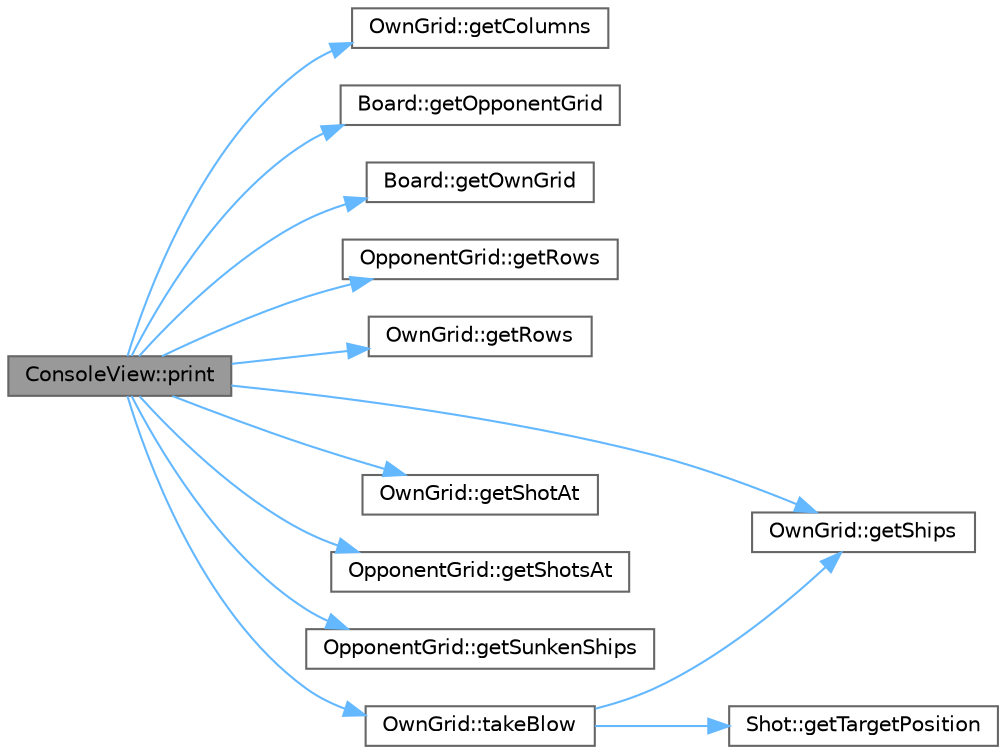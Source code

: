 digraph "ConsoleView::print"
{
 // LATEX_PDF_SIZE
  bgcolor="transparent";
  edge [fontname=Helvetica,fontsize=10,labelfontname=Helvetica,labelfontsize=10];
  node [fontname=Helvetica,fontsize=10,shape=box,height=0.2,width=0.4];
  rankdir="LR";
  Node1 [id="Node000001",label="ConsoleView::print",height=0.2,width=0.4,color="gray40", fillcolor="grey60", style="filled", fontcolor="black",tooltip="Print the game board to the console."];
  Node1 -> Node2 [id="edge1_Node000001_Node000002",color="steelblue1",style="solid",tooltip=" "];
  Node2 [id="Node000002",label="OwnGrid::getColumns",height=0.2,width=0.4,color="grey40", fillcolor="white", style="filled",URL="$class_own_grid.html#a8c6b6770bf6fba175c4fe07f86d18f6e",tooltip="Get the number of columns in the grid."];
  Node1 -> Node3 [id="edge2_Node000001_Node000003",color="steelblue1",style="solid",tooltip=" "];
  Node3 [id="Node000003",label="Board::getOpponentGrid",height=0.2,width=0.4,color="grey40", fillcolor="white", style="filled",URL="$class_board.html#af86e9399a067abdc7fc5ea95df8ff796",tooltip="Getter function to access the board's opponentGrid."];
  Node1 -> Node4 [id="edge3_Node000001_Node000004",color="steelblue1",style="solid",tooltip=" "];
  Node4 [id="Node000004",label="Board::getOwnGrid",height=0.2,width=0.4,color="grey40", fillcolor="white", style="filled",URL="$class_board.html#a0d975795db53917d0ef1fae0352bdf4c",tooltip="Getter function to access the board's ownGrid."];
  Node1 -> Node5 [id="edge4_Node000001_Node000005",color="steelblue1",style="solid",tooltip=" "];
  Node5 [id="Node000005",label="OpponentGrid::getRows",height=0.2,width=0.4,color="grey40", fillcolor="white", style="filled",URL="$class_opponent_grid.html#af0720c5c5f825193244036431e5ec949",tooltip="Gets the number of rows in the opponent grid."];
  Node1 -> Node6 [id="edge5_Node000001_Node000006",color="steelblue1",style="solid",tooltip=" "];
  Node6 [id="Node000006",label="OwnGrid::getRows",height=0.2,width=0.4,color="grey40", fillcolor="white", style="filled",URL="$class_own_grid.html#aac5141fb7ede14bd7221b0c6f3c3c2ec",tooltip="Get the number of rows in the grid."];
  Node1 -> Node7 [id="edge6_Node000001_Node000007",color="steelblue1",style="solid",tooltip=" "];
  Node7 [id="Node000007",label="OwnGrid::getShips",height=0.2,width=0.4,color="grey40", fillcolor="white", style="filled",URL="$class_own_grid.html#a04d41c2fb352449d03e01d382d339505",tooltip="Get the vector of ships placed on the grid."];
  Node1 -> Node8 [id="edge7_Node000001_Node000008",color="steelblue1",style="solid",tooltip=" "];
  Node8 [id="Node000008",label="OwnGrid::getShotAt",height=0.2,width=0.4,color="grey40", fillcolor="white", style="filled",URL="$class_own_grid.html#ab62e889f15234b8889829bdad3cd9f12",tooltip="Get the set of positions where shots have been taken."];
  Node1 -> Node9 [id="edge8_Node000001_Node000009",color="steelblue1",style="solid",tooltip=" "];
  Node9 [id="Node000009",label="OpponentGrid::getShotsAt",height=0.2,width=0.4,color="grey40", fillcolor="white", style="filled",URL="$class_opponent_grid.html#abd08e6d3c3051be99526694518a8732e",tooltip="Gets the map of shots fired at the opponent grid and their impacts."];
  Node1 -> Node10 [id="edge9_Node000001_Node000010",color="steelblue1",style="solid",tooltip=" "];
  Node10 [id="Node000010",label="OpponentGrid::getSunkenShips",height=0.2,width=0.4,color="grey40", fillcolor="white", style="filled",URL="$class_opponent_grid.html#a0faae11048bc1fd478d5786982a65948",tooltip="Gets the vector of sunken ships on the opponent grid."];
  Node1 -> Node11 [id="edge10_Node000001_Node000011",color="steelblue1",style="solid",tooltip=" "];
  Node11 [id="Node000011",label="OwnGrid::takeBlow",height=0.2,width=0.4,color="grey40", fillcolor="white", style="filled",URL="$class_own_grid.html#a2a3f334d063ee081ae9b2eecb3d97643",tooltip="Take a shot at the grid."];
  Node11 -> Node7 [id="edge11_Node000011_Node000007",color="steelblue1",style="solid",tooltip=" "];
  Node11 -> Node12 [id="edge12_Node000011_Node000012",color="steelblue1",style="solid",tooltip=" "];
  Node12 [id="Node000012",label="Shot::getTargetPosition",height=0.2,width=0.4,color="grey40", fillcolor="white", style="filled",URL="$class_shot.html#a8eeca9f93c72b7b63f529ee529a36d13",tooltip="Gets the target position of the shot."];
}
